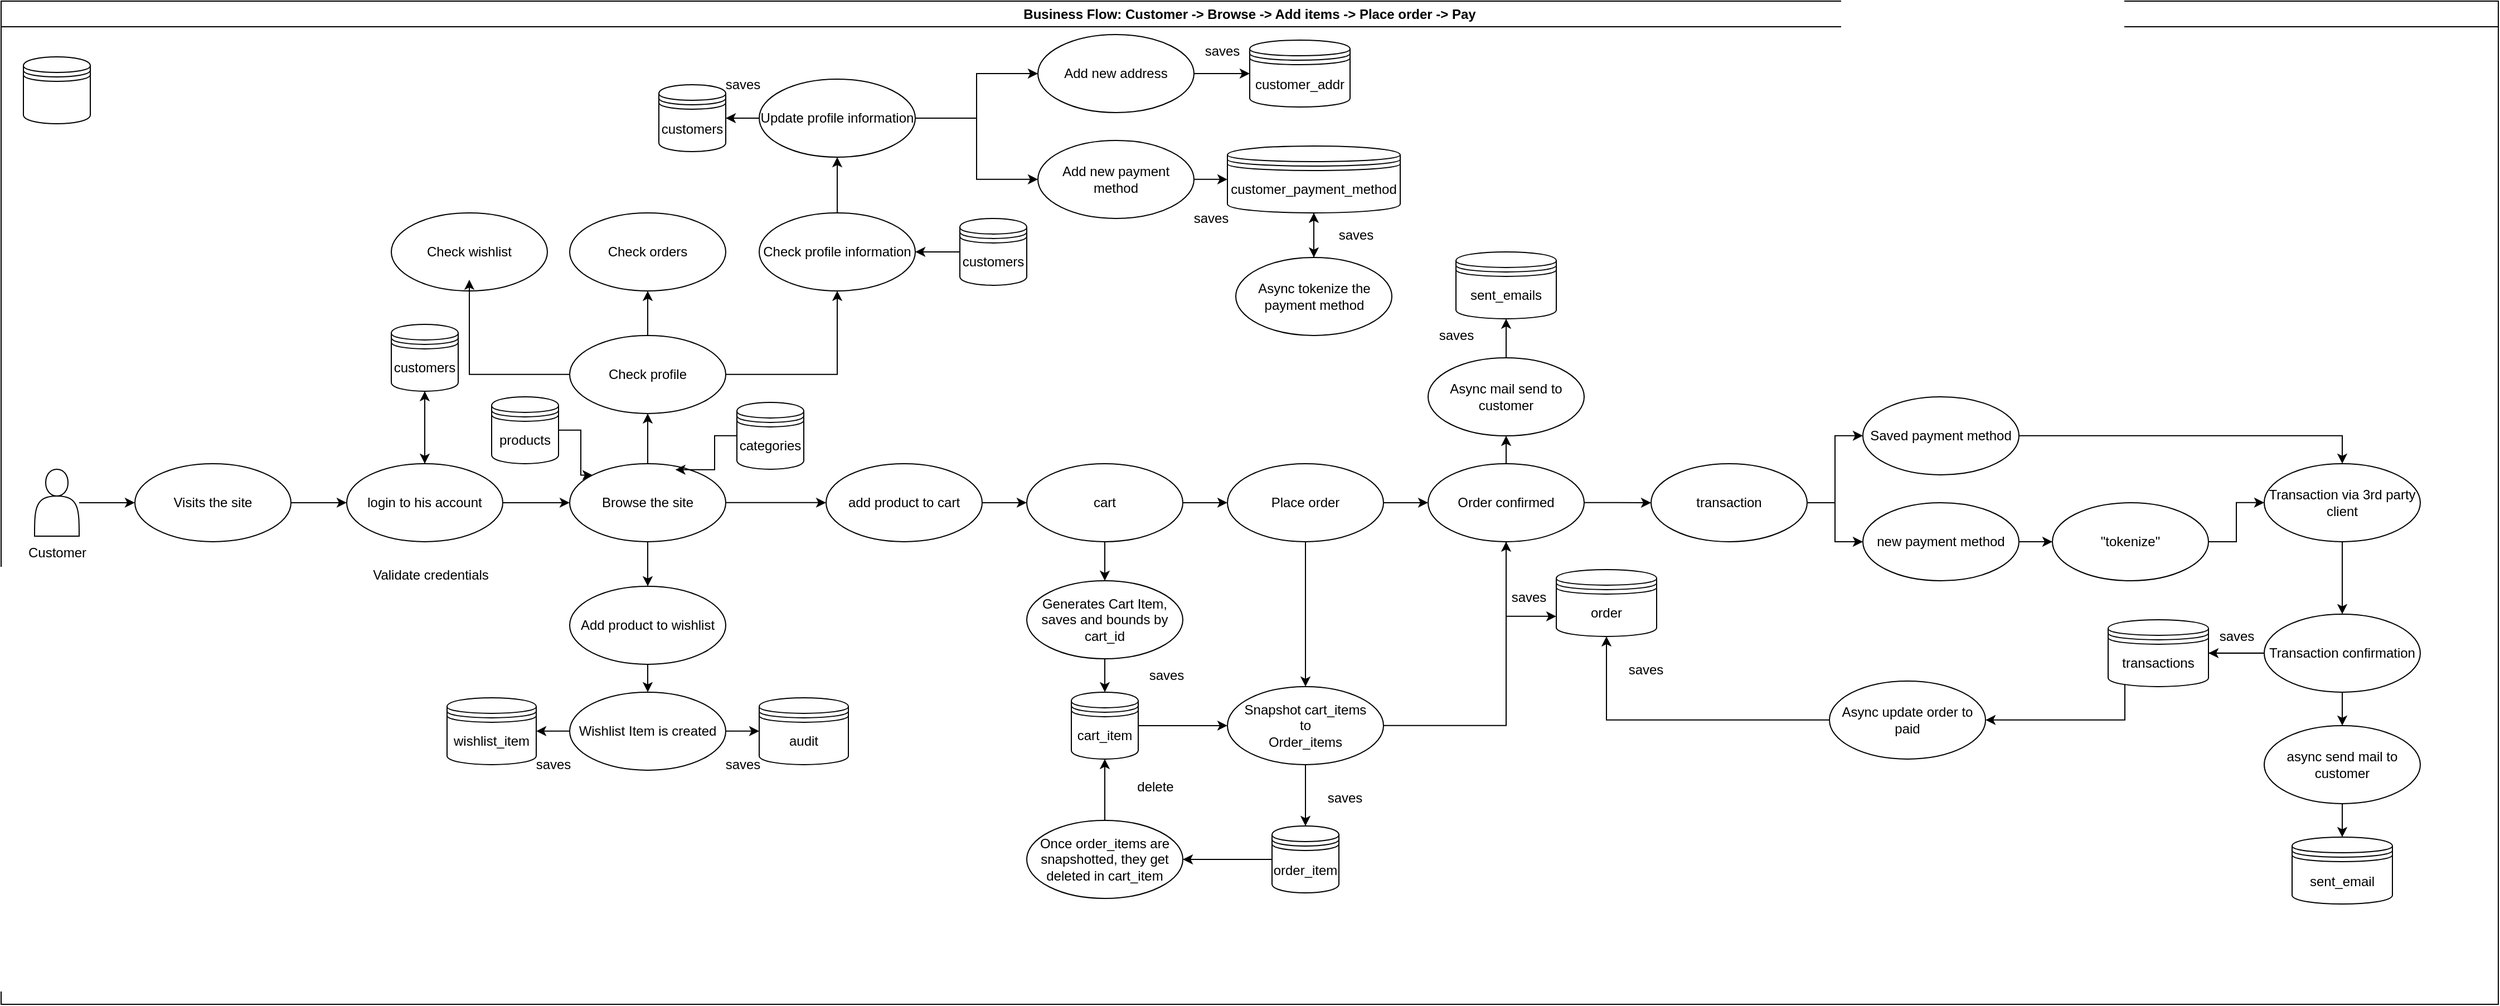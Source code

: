 <mxfile version="28.2.3">
  <diagram name="Σελίδα-1" id="JDPJ3uC7C_FTNDixYe6_">
    <mxGraphModel dx="3102" dy="1224" grid="1" gridSize="10" guides="1" tooltips="1" connect="1" arrows="1" fold="1" page="1" pageScale="1" pageWidth="827" pageHeight="1169" math="0" shadow="0">
      <root>
        <mxCell id="0" />
        <mxCell id="1" parent="0" />
        <mxCell id="ihxBPuMaXUB1MIu63TdE-1" value="Business Flow: Customer -&amp;gt; Browse -&amp;gt; Add items -&amp;gt; Place order -&amp;gt; Pay" style="swimlane;whiteSpace=wrap;html=1;" vertex="1" parent="1">
          <mxGeometry x="-100" y="50" width="2240" height="900" as="geometry" />
        </mxCell>
        <mxCell id="ihxBPuMaXUB1MIu63TdE-7" style="edgeStyle=orthogonalEdgeStyle;rounded=0;orthogonalLoop=1;jettySize=auto;html=1;" edge="1" parent="ihxBPuMaXUB1MIu63TdE-1" source="ihxBPuMaXUB1MIu63TdE-3" target="ihxBPuMaXUB1MIu63TdE-6">
          <mxGeometry relative="1" as="geometry" />
        </mxCell>
        <mxCell id="ihxBPuMaXUB1MIu63TdE-3" value="" style="shape=actor;whiteSpace=wrap;html=1;" vertex="1" parent="ihxBPuMaXUB1MIu63TdE-1">
          <mxGeometry x="30" y="419.94" width="40" height="60" as="geometry" />
        </mxCell>
        <mxCell id="ihxBPuMaXUB1MIu63TdE-4" value="Customer" style="text;html=1;align=center;verticalAlign=middle;resizable=0;points=[];autosize=1;strokeColor=none;fillColor=none;" vertex="1" parent="ihxBPuMaXUB1MIu63TdE-1">
          <mxGeometry x="10" y="479.94" width="80" height="30" as="geometry" />
        </mxCell>
        <mxCell id="ihxBPuMaXUB1MIu63TdE-5" value="" style="shape=datastore;whiteSpace=wrap;html=1;" vertex="1" parent="ihxBPuMaXUB1MIu63TdE-1">
          <mxGeometry x="20" y="50" width="60" height="60" as="geometry" />
        </mxCell>
        <mxCell id="ihxBPuMaXUB1MIu63TdE-9" style="edgeStyle=orthogonalEdgeStyle;rounded=0;orthogonalLoop=1;jettySize=auto;html=1;" edge="1" parent="ihxBPuMaXUB1MIu63TdE-1" source="ihxBPuMaXUB1MIu63TdE-6" target="ihxBPuMaXUB1MIu63TdE-8">
          <mxGeometry relative="1" as="geometry" />
        </mxCell>
        <mxCell id="ihxBPuMaXUB1MIu63TdE-6" value="Visits the site" style="ellipse;whiteSpace=wrap;html=1;" vertex="1" parent="ihxBPuMaXUB1MIu63TdE-1">
          <mxGeometry x="120" y="414.94" width="140" height="70" as="geometry" />
        </mxCell>
        <mxCell id="ihxBPuMaXUB1MIu63TdE-11" style="edgeStyle=orthogonalEdgeStyle;rounded=0;orthogonalLoop=1;jettySize=auto;html=1;" edge="1" parent="ihxBPuMaXUB1MIu63TdE-1" source="ihxBPuMaXUB1MIu63TdE-8">
          <mxGeometry relative="1" as="geometry">
            <mxPoint x="380" y="349.94" as="targetPoint" />
          </mxGeometry>
        </mxCell>
        <mxCell id="ihxBPuMaXUB1MIu63TdE-8" value="login to his account" style="ellipse;whiteSpace=wrap;html=1;" vertex="1" parent="ihxBPuMaXUB1MIu63TdE-1">
          <mxGeometry x="310" y="414.94" width="140" height="70" as="geometry" />
        </mxCell>
        <mxCell id="ihxBPuMaXUB1MIu63TdE-12" style="edgeStyle=orthogonalEdgeStyle;rounded=0;orthogonalLoop=1;jettySize=auto;html=1;" edge="1" parent="ihxBPuMaXUB1MIu63TdE-1" source="ihxBPuMaXUB1MIu63TdE-10" target="ihxBPuMaXUB1MIu63TdE-8">
          <mxGeometry relative="1" as="geometry">
            <mxPoint x="380" y="349.94" as="sourcePoint" />
          </mxGeometry>
        </mxCell>
        <mxCell id="ihxBPuMaXUB1MIu63TdE-10" value="customers" style="shape=datastore;whiteSpace=wrap;html=1;" vertex="1" parent="ihxBPuMaXUB1MIu63TdE-1">
          <mxGeometry x="350" y="289.94" width="60" height="60" as="geometry" />
        </mxCell>
        <mxCell id="ihxBPuMaXUB1MIu63TdE-13" value="Validate credentials" style="text;html=1;align=center;verticalAlign=middle;resizable=0;points=[];autosize=1;strokeColor=none;fillColor=none;" vertex="1" parent="ihxBPuMaXUB1MIu63TdE-1">
          <mxGeometry x="320" y="499.94" width="130" height="30" as="geometry" />
        </mxCell>
        <mxCell id="ihxBPuMaXUB1MIu63TdE-29" style="edgeStyle=orthogonalEdgeStyle;rounded=0;orthogonalLoop=1;jettySize=auto;html=1;" edge="1" parent="ihxBPuMaXUB1MIu63TdE-1" source="ihxBPuMaXUB1MIu63TdE-14" target="ihxBPuMaXUB1MIu63TdE-28">
          <mxGeometry relative="1" as="geometry" />
        </mxCell>
        <mxCell id="ihxBPuMaXUB1MIu63TdE-51" style="edgeStyle=orthogonalEdgeStyle;rounded=0;orthogonalLoop=1;jettySize=auto;html=1;" edge="1" parent="ihxBPuMaXUB1MIu63TdE-1" source="ihxBPuMaXUB1MIu63TdE-14">
          <mxGeometry relative="1" as="geometry">
            <mxPoint x="740" y="449.94" as="targetPoint" />
          </mxGeometry>
        </mxCell>
        <mxCell id="ihxBPuMaXUB1MIu63TdE-55" style="edgeStyle=orthogonalEdgeStyle;rounded=0;orthogonalLoop=1;jettySize=auto;html=1;entryX=0.5;entryY=0;entryDx=0;entryDy=0;" edge="1" parent="ihxBPuMaXUB1MIu63TdE-1" source="ihxBPuMaXUB1MIu63TdE-14" target="ihxBPuMaXUB1MIu63TdE-18">
          <mxGeometry relative="1" as="geometry" />
        </mxCell>
        <mxCell id="ihxBPuMaXUB1MIu63TdE-14" value="Browse the site" style="ellipse;whiteSpace=wrap;html=1;" vertex="1" parent="ihxBPuMaXUB1MIu63TdE-1">
          <mxGeometry x="510" y="414.94" width="140" height="70" as="geometry" />
        </mxCell>
        <mxCell id="ihxBPuMaXUB1MIu63TdE-15" style="edgeStyle=orthogonalEdgeStyle;rounded=0;orthogonalLoop=1;jettySize=auto;html=1;entryX=0;entryY=0.5;entryDx=0;entryDy=0;" edge="1" parent="ihxBPuMaXUB1MIu63TdE-1" source="ihxBPuMaXUB1MIu63TdE-8" target="ihxBPuMaXUB1MIu63TdE-14">
          <mxGeometry relative="1" as="geometry" />
        </mxCell>
        <mxCell id="ihxBPuMaXUB1MIu63TdE-21" style="edgeStyle=orthogonalEdgeStyle;rounded=0;orthogonalLoop=1;jettySize=auto;html=1;" edge="1" parent="ihxBPuMaXUB1MIu63TdE-1" source="ihxBPuMaXUB1MIu63TdE-18" target="ihxBPuMaXUB1MIu63TdE-20">
          <mxGeometry relative="1" as="geometry" />
        </mxCell>
        <mxCell id="ihxBPuMaXUB1MIu63TdE-18" value="Add product to wishlist" style="ellipse;whiteSpace=wrap;html=1;" vertex="1" parent="ihxBPuMaXUB1MIu63TdE-1">
          <mxGeometry x="510" y="524.94" width="140" height="70" as="geometry" />
        </mxCell>
        <mxCell id="ihxBPuMaXUB1MIu63TdE-23" style="edgeStyle=orthogonalEdgeStyle;rounded=0;orthogonalLoop=1;jettySize=auto;html=1;" edge="1" parent="ihxBPuMaXUB1MIu63TdE-1" source="ihxBPuMaXUB1MIu63TdE-20" target="ihxBPuMaXUB1MIu63TdE-22">
          <mxGeometry relative="1" as="geometry" />
        </mxCell>
        <mxCell id="ihxBPuMaXUB1MIu63TdE-25" style="edgeStyle=orthogonalEdgeStyle;rounded=0;orthogonalLoop=1;jettySize=auto;html=1;" edge="1" parent="ihxBPuMaXUB1MIu63TdE-1" source="ihxBPuMaXUB1MIu63TdE-20" target="ihxBPuMaXUB1MIu63TdE-24">
          <mxGeometry relative="1" as="geometry" />
        </mxCell>
        <mxCell id="ihxBPuMaXUB1MIu63TdE-20" value="Wishlist Item is created" style="ellipse;whiteSpace=wrap;html=1;" vertex="1" parent="ihxBPuMaXUB1MIu63TdE-1">
          <mxGeometry x="510" y="619.94" width="140" height="70" as="geometry" />
        </mxCell>
        <mxCell id="ihxBPuMaXUB1MIu63TdE-22" value="wishlist_item" style="shape=datastore;whiteSpace=wrap;html=1;" vertex="1" parent="ihxBPuMaXUB1MIu63TdE-1">
          <mxGeometry x="400" y="624.94" width="80" height="60" as="geometry" />
        </mxCell>
        <mxCell id="ihxBPuMaXUB1MIu63TdE-24" value="audit" style="shape=datastore;whiteSpace=wrap;html=1;" vertex="1" parent="ihxBPuMaXUB1MIu63TdE-1">
          <mxGeometry x="680" y="624.94" width="80" height="60" as="geometry" />
        </mxCell>
        <mxCell id="ihxBPuMaXUB1MIu63TdE-26" value="saves" style="text;html=1;align=center;verticalAlign=middle;resizable=0;points=[];autosize=1;strokeColor=none;fillColor=none;" vertex="1" parent="ihxBPuMaXUB1MIu63TdE-1">
          <mxGeometry x="470" y="669.94" width="50" height="30" as="geometry" />
        </mxCell>
        <mxCell id="ihxBPuMaXUB1MIu63TdE-27" value="saves" style="text;html=1;align=center;verticalAlign=middle;resizable=0;points=[];autosize=1;strokeColor=none;fillColor=none;" vertex="1" parent="ihxBPuMaXUB1MIu63TdE-1">
          <mxGeometry x="640" y="669.94" width="50" height="30" as="geometry" />
        </mxCell>
        <mxCell id="ihxBPuMaXUB1MIu63TdE-32" style="edgeStyle=orthogonalEdgeStyle;rounded=0;orthogonalLoop=1;jettySize=auto;html=1;entryX=0.5;entryY=1;entryDx=0;entryDy=0;" edge="1" parent="ihxBPuMaXUB1MIu63TdE-1" source="ihxBPuMaXUB1MIu63TdE-28" target="ihxBPuMaXUB1MIu63TdE-31">
          <mxGeometry relative="1" as="geometry" />
        </mxCell>
        <mxCell id="ihxBPuMaXUB1MIu63TdE-37" style="edgeStyle=orthogonalEdgeStyle;rounded=0;orthogonalLoop=1;jettySize=auto;html=1;entryX=0.5;entryY=1;entryDx=0;entryDy=0;" edge="1" parent="ihxBPuMaXUB1MIu63TdE-1" source="ihxBPuMaXUB1MIu63TdE-28" target="ihxBPuMaXUB1MIu63TdE-36">
          <mxGeometry relative="1" as="geometry" />
        </mxCell>
        <mxCell id="ihxBPuMaXUB1MIu63TdE-28" value="Check profile" style="ellipse;whiteSpace=wrap;html=1;" vertex="1" parent="ihxBPuMaXUB1MIu63TdE-1">
          <mxGeometry x="510" y="299.94" width="140" height="70" as="geometry" />
        </mxCell>
        <mxCell id="ihxBPuMaXUB1MIu63TdE-31" value="Check orders" style="ellipse;whiteSpace=wrap;html=1;" vertex="1" parent="ihxBPuMaXUB1MIu63TdE-1">
          <mxGeometry x="510" y="189.94" width="140" height="70" as="geometry" />
        </mxCell>
        <mxCell id="ihxBPuMaXUB1MIu63TdE-34" value="Check wishlist" style="ellipse;whiteSpace=wrap;html=1;" vertex="1" parent="ihxBPuMaXUB1MIu63TdE-1">
          <mxGeometry x="350" y="189.94" width="140" height="70" as="geometry" />
        </mxCell>
        <mxCell id="ihxBPuMaXUB1MIu63TdE-35" style="edgeStyle=orthogonalEdgeStyle;rounded=0;orthogonalLoop=1;jettySize=auto;html=1;entryX=0.5;entryY=0.857;entryDx=0;entryDy=0;entryPerimeter=0;" edge="1" parent="ihxBPuMaXUB1MIu63TdE-1" source="ihxBPuMaXUB1MIu63TdE-28" target="ihxBPuMaXUB1MIu63TdE-34">
          <mxGeometry relative="1" as="geometry" />
        </mxCell>
        <mxCell id="ihxBPuMaXUB1MIu63TdE-42" style="edgeStyle=orthogonalEdgeStyle;rounded=0;orthogonalLoop=1;jettySize=auto;html=1;" edge="1" parent="ihxBPuMaXUB1MIu63TdE-1" source="ihxBPuMaXUB1MIu63TdE-36" target="ihxBPuMaXUB1MIu63TdE-41">
          <mxGeometry relative="1" as="geometry" />
        </mxCell>
        <mxCell id="ihxBPuMaXUB1MIu63TdE-36" value="Check profile information" style="ellipse;whiteSpace=wrap;html=1;" vertex="1" parent="ihxBPuMaXUB1MIu63TdE-1">
          <mxGeometry x="680" y="189.94" width="140" height="70" as="geometry" />
        </mxCell>
        <mxCell id="ihxBPuMaXUB1MIu63TdE-40" style="edgeStyle=orthogonalEdgeStyle;rounded=0;orthogonalLoop=1;jettySize=auto;html=1;" edge="1" parent="ihxBPuMaXUB1MIu63TdE-1" source="ihxBPuMaXUB1MIu63TdE-38" target="ihxBPuMaXUB1MIu63TdE-36">
          <mxGeometry relative="1" as="geometry" />
        </mxCell>
        <mxCell id="ihxBPuMaXUB1MIu63TdE-38" value="customers" style="shape=datastore;whiteSpace=wrap;html=1;" vertex="1" parent="ihxBPuMaXUB1MIu63TdE-1">
          <mxGeometry x="860" y="194.94" width="60" height="60" as="geometry" />
        </mxCell>
        <mxCell id="ihxBPuMaXUB1MIu63TdE-44" style="edgeStyle=orthogonalEdgeStyle;rounded=0;orthogonalLoop=1;jettySize=auto;html=1;entryX=1;entryY=0.5;entryDx=0;entryDy=0;" edge="1" parent="ihxBPuMaXUB1MIu63TdE-1" source="ihxBPuMaXUB1MIu63TdE-41" target="ihxBPuMaXUB1MIu63TdE-43">
          <mxGeometry relative="1" as="geometry" />
        </mxCell>
        <mxCell id="ihxBPuMaXUB1MIu63TdE-82" style="edgeStyle=orthogonalEdgeStyle;rounded=0;orthogonalLoop=1;jettySize=auto;html=1;" edge="1" parent="ihxBPuMaXUB1MIu63TdE-1" source="ihxBPuMaXUB1MIu63TdE-41" target="ihxBPuMaXUB1MIu63TdE-80">
          <mxGeometry relative="1" as="geometry" />
        </mxCell>
        <mxCell id="ihxBPuMaXUB1MIu63TdE-83" style="edgeStyle=orthogonalEdgeStyle;rounded=0;orthogonalLoop=1;jettySize=auto;html=1;" edge="1" parent="ihxBPuMaXUB1MIu63TdE-1" source="ihxBPuMaXUB1MIu63TdE-41" target="ihxBPuMaXUB1MIu63TdE-81">
          <mxGeometry relative="1" as="geometry" />
        </mxCell>
        <mxCell id="ihxBPuMaXUB1MIu63TdE-41" value="Update profile information" style="ellipse;whiteSpace=wrap;html=1;" vertex="1" parent="ihxBPuMaXUB1MIu63TdE-1">
          <mxGeometry x="680" y="70" width="140" height="70" as="geometry" />
        </mxCell>
        <mxCell id="ihxBPuMaXUB1MIu63TdE-43" value="customers" style="shape=datastore;whiteSpace=wrap;html=1;" vertex="1" parent="ihxBPuMaXUB1MIu63TdE-1">
          <mxGeometry x="590" y="75" width="60" height="60" as="geometry" />
        </mxCell>
        <mxCell id="ihxBPuMaXUB1MIu63TdE-45" value="saves" style="text;html=1;align=center;verticalAlign=middle;resizable=0;points=[];autosize=1;strokeColor=none;fillColor=none;" vertex="1" parent="ihxBPuMaXUB1MIu63TdE-1">
          <mxGeometry x="640" y="60" width="50" height="30" as="geometry" />
        </mxCell>
        <mxCell id="ihxBPuMaXUB1MIu63TdE-49" style="edgeStyle=orthogonalEdgeStyle;rounded=0;orthogonalLoop=1;jettySize=auto;html=1;entryX=0;entryY=0;entryDx=0;entryDy=0;" edge="1" parent="ihxBPuMaXUB1MIu63TdE-1" source="ihxBPuMaXUB1MIu63TdE-46" target="ihxBPuMaXUB1MIu63TdE-14">
          <mxGeometry relative="1" as="geometry" />
        </mxCell>
        <mxCell id="ihxBPuMaXUB1MIu63TdE-46" value="products" style="shape=datastore;whiteSpace=wrap;html=1;" vertex="1" parent="ihxBPuMaXUB1MIu63TdE-1">
          <mxGeometry x="440" y="354.94" width="60" height="60" as="geometry" />
        </mxCell>
        <mxCell id="ihxBPuMaXUB1MIu63TdE-47" value="categories" style="shape=datastore;whiteSpace=wrap;html=1;" vertex="1" parent="ihxBPuMaXUB1MIu63TdE-1">
          <mxGeometry x="660" y="359.94" width="60" height="60" as="geometry" />
        </mxCell>
        <mxCell id="ihxBPuMaXUB1MIu63TdE-48" style="edgeStyle=orthogonalEdgeStyle;rounded=0;orthogonalLoop=1;jettySize=auto;html=1;entryX=0.677;entryY=0.078;entryDx=0;entryDy=0;entryPerimeter=0;" edge="1" parent="ihxBPuMaXUB1MIu63TdE-1" source="ihxBPuMaXUB1MIu63TdE-47" target="ihxBPuMaXUB1MIu63TdE-14">
          <mxGeometry relative="1" as="geometry" />
        </mxCell>
        <mxCell id="ihxBPuMaXUB1MIu63TdE-57" style="edgeStyle=orthogonalEdgeStyle;rounded=0;orthogonalLoop=1;jettySize=auto;html=1;" edge="1" parent="ihxBPuMaXUB1MIu63TdE-1" source="ihxBPuMaXUB1MIu63TdE-52" target="ihxBPuMaXUB1MIu63TdE-56">
          <mxGeometry relative="1" as="geometry" />
        </mxCell>
        <mxCell id="ihxBPuMaXUB1MIu63TdE-52" value="add product to cart" style="ellipse;whiteSpace=wrap;html=1;" vertex="1" parent="ihxBPuMaXUB1MIu63TdE-1">
          <mxGeometry x="740" y="414.94" width="140" height="70" as="geometry" />
        </mxCell>
        <mxCell id="ihxBPuMaXUB1MIu63TdE-59" style="edgeStyle=orthogonalEdgeStyle;rounded=0;orthogonalLoop=1;jettySize=auto;html=1;" edge="1" parent="ihxBPuMaXUB1MIu63TdE-1" source="ihxBPuMaXUB1MIu63TdE-56" target="ihxBPuMaXUB1MIu63TdE-58">
          <mxGeometry relative="1" as="geometry" />
        </mxCell>
        <mxCell id="ihxBPuMaXUB1MIu63TdE-63" style="edgeStyle=orthogonalEdgeStyle;rounded=0;orthogonalLoop=1;jettySize=auto;html=1;" edge="1" parent="ihxBPuMaXUB1MIu63TdE-1" source="ihxBPuMaXUB1MIu63TdE-56" target="ihxBPuMaXUB1MIu63TdE-62">
          <mxGeometry relative="1" as="geometry" />
        </mxCell>
        <mxCell id="ihxBPuMaXUB1MIu63TdE-56" value="cart" style="ellipse;whiteSpace=wrap;html=1;" vertex="1" parent="ihxBPuMaXUB1MIu63TdE-1">
          <mxGeometry x="920" y="414.94" width="140" height="70" as="geometry" />
        </mxCell>
        <mxCell id="ihxBPuMaXUB1MIu63TdE-61" style="edgeStyle=orthogonalEdgeStyle;rounded=0;orthogonalLoop=1;jettySize=auto;html=1;" edge="1" parent="ihxBPuMaXUB1MIu63TdE-1" source="ihxBPuMaXUB1MIu63TdE-58" target="ihxBPuMaXUB1MIu63TdE-60">
          <mxGeometry relative="1" as="geometry" />
        </mxCell>
        <mxCell id="ihxBPuMaXUB1MIu63TdE-58" value="Generates Cart Item, saves and bounds by cart_id" style="ellipse;whiteSpace=wrap;html=1;" vertex="1" parent="ihxBPuMaXUB1MIu63TdE-1">
          <mxGeometry x="920" y="520" width="140" height="70" as="geometry" />
        </mxCell>
        <mxCell id="ihxBPuMaXUB1MIu63TdE-68" style="edgeStyle=orthogonalEdgeStyle;rounded=0;orthogonalLoop=1;jettySize=auto;html=1;entryX=0;entryY=0.5;entryDx=0;entryDy=0;" edge="1" parent="ihxBPuMaXUB1MIu63TdE-1" source="ihxBPuMaXUB1MIu63TdE-60" target="ihxBPuMaXUB1MIu63TdE-67">
          <mxGeometry relative="1" as="geometry" />
        </mxCell>
        <mxCell id="ihxBPuMaXUB1MIu63TdE-60" value="cart_item" style="shape=datastore;whiteSpace=wrap;html=1;" vertex="1" parent="ihxBPuMaXUB1MIu63TdE-1">
          <mxGeometry x="960" y="619.94" width="60" height="60" as="geometry" />
        </mxCell>
        <mxCell id="ihxBPuMaXUB1MIu63TdE-64" style="edgeStyle=orthogonalEdgeStyle;rounded=0;orthogonalLoop=1;jettySize=auto;html=1;" edge="1" parent="ihxBPuMaXUB1MIu63TdE-1" source="ihxBPuMaXUB1MIu63TdE-62" target="ihxBPuMaXUB1MIu63TdE-65">
          <mxGeometry relative="1" as="geometry">
            <mxPoint x="1280" y="449.94" as="targetPoint" />
          </mxGeometry>
        </mxCell>
        <mxCell id="ihxBPuMaXUB1MIu63TdE-69" style="edgeStyle=orthogonalEdgeStyle;rounded=0;orthogonalLoop=1;jettySize=auto;html=1;entryX=0.5;entryY=0;entryDx=0;entryDy=0;" edge="1" parent="ihxBPuMaXUB1MIu63TdE-1" source="ihxBPuMaXUB1MIu63TdE-62" target="ihxBPuMaXUB1MIu63TdE-67">
          <mxGeometry relative="1" as="geometry" />
        </mxCell>
        <mxCell id="ihxBPuMaXUB1MIu63TdE-62" value="Place order" style="ellipse;whiteSpace=wrap;html=1;" vertex="1" parent="ihxBPuMaXUB1MIu63TdE-1">
          <mxGeometry x="1100" y="414.94" width="140" height="70" as="geometry" />
        </mxCell>
        <mxCell id="ihxBPuMaXUB1MIu63TdE-96" style="edgeStyle=orthogonalEdgeStyle;rounded=0;orthogonalLoop=1;jettySize=auto;html=1;" edge="1" parent="ihxBPuMaXUB1MIu63TdE-1" source="ihxBPuMaXUB1MIu63TdE-65" target="ihxBPuMaXUB1MIu63TdE-95">
          <mxGeometry relative="1" as="geometry" />
        </mxCell>
        <mxCell id="ihxBPuMaXUB1MIu63TdE-101" style="edgeStyle=orthogonalEdgeStyle;rounded=0;orthogonalLoop=1;jettySize=auto;html=1;" edge="1" parent="ihxBPuMaXUB1MIu63TdE-1" source="ihxBPuMaXUB1MIu63TdE-65" target="ihxBPuMaXUB1MIu63TdE-100">
          <mxGeometry relative="1" as="geometry" />
        </mxCell>
        <mxCell id="ihxBPuMaXUB1MIu63TdE-124" style="edgeStyle=orthogonalEdgeStyle;rounded=0;orthogonalLoop=1;jettySize=auto;html=1;entryX=0;entryY=0.7;entryDx=0;entryDy=0;" edge="1" parent="ihxBPuMaXUB1MIu63TdE-1" source="ihxBPuMaXUB1MIu63TdE-65" target="ihxBPuMaXUB1MIu63TdE-122">
          <mxGeometry relative="1" as="geometry" />
        </mxCell>
        <mxCell id="ihxBPuMaXUB1MIu63TdE-65" value="Order confirmed" style="ellipse;whiteSpace=wrap;html=1;" vertex="1" parent="ihxBPuMaXUB1MIu63TdE-1">
          <mxGeometry x="1280" y="414.94" width="140" height="70" as="geometry" />
        </mxCell>
        <mxCell id="ihxBPuMaXUB1MIu63TdE-71" style="edgeStyle=orthogonalEdgeStyle;rounded=0;orthogonalLoop=1;jettySize=auto;html=1;" edge="1" parent="ihxBPuMaXUB1MIu63TdE-1" source="ihxBPuMaXUB1MIu63TdE-67" target="ihxBPuMaXUB1MIu63TdE-70">
          <mxGeometry relative="1" as="geometry" />
        </mxCell>
        <mxCell id="ihxBPuMaXUB1MIu63TdE-76" style="edgeStyle=orthogonalEdgeStyle;rounded=0;orthogonalLoop=1;jettySize=auto;html=1;" edge="1" parent="ihxBPuMaXUB1MIu63TdE-1" source="ihxBPuMaXUB1MIu63TdE-67" target="ihxBPuMaXUB1MIu63TdE-65">
          <mxGeometry relative="1" as="geometry" />
        </mxCell>
        <mxCell id="ihxBPuMaXUB1MIu63TdE-67" value="Snapshot cart_items&lt;div&gt;to&lt;/div&gt;&lt;div&gt;Order_items&lt;/div&gt;" style="ellipse;whiteSpace=wrap;html=1;" vertex="1" parent="ihxBPuMaXUB1MIu63TdE-1">
          <mxGeometry x="1100" y="614.94" width="140" height="70" as="geometry" />
        </mxCell>
        <mxCell id="ihxBPuMaXUB1MIu63TdE-74" style="edgeStyle=orthogonalEdgeStyle;rounded=0;orthogonalLoop=1;jettySize=auto;html=1;" edge="1" parent="ihxBPuMaXUB1MIu63TdE-1" source="ihxBPuMaXUB1MIu63TdE-70" target="ihxBPuMaXUB1MIu63TdE-73">
          <mxGeometry relative="1" as="geometry" />
        </mxCell>
        <mxCell id="ihxBPuMaXUB1MIu63TdE-70" value="order_item" style="shape=datastore;whiteSpace=wrap;html=1;" vertex="1" parent="ihxBPuMaXUB1MIu63TdE-1">
          <mxGeometry x="1140" y="740" width="60" height="60" as="geometry" />
        </mxCell>
        <mxCell id="ihxBPuMaXUB1MIu63TdE-75" style="edgeStyle=orthogonalEdgeStyle;rounded=0;orthogonalLoop=1;jettySize=auto;html=1;" edge="1" parent="ihxBPuMaXUB1MIu63TdE-1" source="ihxBPuMaXUB1MIu63TdE-73" target="ihxBPuMaXUB1MIu63TdE-60">
          <mxGeometry relative="1" as="geometry" />
        </mxCell>
        <mxCell id="ihxBPuMaXUB1MIu63TdE-73" value="Once order_items are snapshotted, they get deleted in cart_item" style="ellipse;whiteSpace=wrap;html=1;" vertex="1" parent="ihxBPuMaXUB1MIu63TdE-1">
          <mxGeometry x="920" y="735" width="140" height="70" as="geometry" />
        </mxCell>
        <mxCell id="ihxBPuMaXUB1MIu63TdE-77" value="saves" style="text;html=1;align=center;verticalAlign=middle;resizable=0;points=[];autosize=1;strokeColor=none;fillColor=none;" vertex="1" parent="ihxBPuMaXUB1MIu63TdE-1">
          <mxGeometry x="1180" y="699.94" width="50" height="30" as="geometry" />
        </mxCell>
        <mxCell id="ihxBPuMaXUB1MIu63TdE-78" value="saves" style="text;html=1;align=center;verticalAlign=middle;resizable=0;points=[];autosize=1;strokeColor=none;fillColor=none;" vertex="1" parent="ihxBPuMaXUB1MIu63TdE-1">
          <mxGeometry x="1020" y="590" width="50" height="30" as="geometry" />
        </mxCell>
        <mxCell id="ihxBPuMaXUB1MIu63TdE-79" value="delete" style="text;html=1;align=center;verticalAlign=middle;resizable=0;points=[];autosize=1;strokeColor=none;fillColor=none;" vertex="1" parent="ihxBPuMaXUB1MIu63TdE-1">
          <mxGeometry x="1005" y="689.94" width="60" height="30" as="geometry" />
        </mxCell>
        <mxCell id="ihxBPuMaXUB1MIu63TdE-86" style="edgeStyle=orthogonalEdgeStyle;rounded=0;orthogonalLoop=1;jettySize=auto;html=1;entryX=0;entryY=0.5;entryDx=0;entryDy=0;" edge="1" parent="ihxBPuMaXUB1MIu63TdE-1" source="ihxBPuMaXUB1MIu63TdE-80" target="ihxBPuMaXUB1MIu63TdE-84">
          <mxGeometry relative="1" as="geometry" />
        </mxCell>
        <mxCell id="ihxBPuMaXUB1MIu63TdE-80" value="Add new address" style="ellipse;whiteSpace=wrap;html=1;" vertex="1" parent="ihxBPuMaXUB1MIu63TdE-1">
          <mxGeometry x="930" y="30" width="140" height="70" as="geometry" />
        </mxCell>
        <mxCell id="ihxBPuMaXUB1MIu63TdE-88" style="edgeStyle=orthogonalEdgeStyle;rounded=0;orthogonalLoop=1;jettySize=auto;html=1;entryX=0;entryY=0.5;entryDx=0;entryDy=0;" edge="1" parent="ihxBPuMaXUB1MIu63TdE-1" source="ihxBPuMaXUB1MIu63TdE-81" target="ihxBPuMaXUB1MIu63TdE-87">
          <mxGeometry relative="1" as="geometry" />
        </mxCell>
        <mxCell id="ihxBPuMaXUB1MIu63TdE-81" value="Add new payment method" style="ellipse;whiteSpace=wrap;html=1;" vertex="1" parent="ihxBPuMaXUB1MIu63TdE-1">
          <mxGeometry x="930" y="124.94" width="140" height="70" as="geometry" />
        </mxCell>
        <mxCell id="ihxBPuMaXUB1MIu63TdE-84" value="customer_addr" style="shape=datastore;whiteSpace=wrap;html=1;" vertex="1" parent="ihxBPuMaXUB1MIu63TdE-1">
          <mxGeometry x="1120" y="35" width="90" height="60" as="geometry" />
        </mxCell>
        <mxCell id="ihxBPuMaXUB1MIu63TdE-92" style="edgeStyle=orthogonalEdgeStyle;rounded=0;orthogonalLoop=1;jettySize=auto;html=1;" edge="1" parent="ihxBPuMaXUB1MIu63TdE-1" source="ihxBPuMaXUB1MIu63TdE-87" target="ihxBPuMaXUB1MIu63TdE-91">
          <mxGeometry relative="1" as="geometry" />
        </mxCell>
        <mxCell id="ihxBPuMaXUB1MIu63TdE-87" value="customer_payment_method" style="shape=datastore;whiteSpace=wrap;html=1;" vertex="1" parent="ihxBPuMaXUB1MIu63TdE-1">
          <mxGeometry x="1100" y="129.94" width="155" height="60" as="geometry" />
        </mxCell>
        <mxCell id="ihxBPuMaXUB1MIu63TdE-89" value="saves" style="text;html=1;align=center;verticalAlign=middle;resizable=0;points=[];autosize=1;strokeColor=none;fillColor=none;" vertex="1" parent="ihxBPuMaXUB1MIu63TdE-1">
          <mxGeometry x="1070" y="30" width="50" height="30" as="geometry" />
        </mxCell>
        <mxCell id="ihxBPuMaXUB1MIu63TdE-90" value="saves" style="text;html=1;align=center;verticalAlign=middle;resizable=0;points=[];autosize=1;strokeColor=none;fillColor=none;" vertex="1" parent="ihxBPuMaXUB1MIu63TdE-1">
          <mxGeometry x="1060" y="180" width="50" height="30" as="geometry" />
        </mxCell>
        <mxCell id="ihxBPuMaXUB1MIu63TdE-93" style="edgeStyle=orthogonalEdgeStyle;rounded=0;orthogonalLoop=1;jettySize=auto;html=1;" edge="1" parent="ihxBPuMaXUB1MIu63TdE-1" source="ihxBPuMaXUB1MIu63TdE-91" target="ihxBPuMaXUB1MIu63TdE-87">
          <mxGeometry relative="1" as="geometry" />
        </mxCell>
        <mxCell id="ihxBPuMaXUB1MIu63TdE-91" value="Async tokenize the payment method" style="ellipse;whiteSpace=wrap;html=1;" vertex="1" parent="ihxBPuMaXUB1MIu63TdE-1">
          <mxGeometry x="1107.5" y="229.94" width="140" height="70" as="geometry" />
        </mxCell>
        <mxCell id="ihxBPuMaXUB1MIu63TdE-94" value="saves" style="text;html=1;align=center;verticalAlign=middle;resizable=0;points=[];autosize=1;strokeColor=none;fillColor=none;" vertex="1" parent="ihxBPuMaXUB1MIu63TdE-1">
          <mxGeometry x="1190" y="194.94" width="50" height="30" as="geometry" />
        </mxCell>
        <mxCell id="ihxBPuMaXUB1MIu63TdE-98" style="edgeStyle=orthogonalEdgeStyle;rounded=0;orthogonalLoop=1;jettySize=auto;html=1;entryX=0.5;entryY=1;entryDx=0;entryDy=0;" edge="1" parent="ihxBPuMaXUB1MIu63TdE-1" source="ihxBPuMaXUB1MIu63TdE-95" target="ihxBPuMaXUB1MIu63TdE-97">
          <mxGeometry relative="1" as="geometry" />
        </mxCell>
        <mxCell id="ihxBPuMaXUB1MIu63TdE-95" value="Async mail send to customer" style="ellipse;whiteSpace=wrap;html=1;" vertex="1" parent="ihxBPuMaXUB1MIu63TdE-1">
          <mxGeometry x="1280" y="320" width="140" height="70" as="geometry" />
        </mxCell>
        <mxCell id="ihxBPuMaXUB1MIu63TdE-97" value="sent_emails" style="shape=datastore;whiteSpace=wrap;html=1;" vertex="1" parent="ihxBPuMaXUB1MIu63TdE-1">
          <mxGeometry x="1305" y="224.94" width="90" height="60" as="geometry" />
        </mxCell>
        <mxCell id="ihxBPuMaXUB1MIu63TdE-99" value="saves" style="text;html=1;align=center;verticalAlign=middle;resizable=0;points=[];autosize=1;strokeColor=none;fillColor=none;" vertex="1" parent="ihxBPuMaXUB1MIu63TdE-1">
          <mxGeometry x="1280" y="284.94" width="50" height="30" as="geometry" />
        </mxCell>
        <mxCell id="ihxBPuMaXUB1MIu63TdE-104" style="edgeStyle=orthogonalEdgeStyle;rounded=0;orthogonalLoop=1;jettySize=auto;html=1;" edge="1" parent="ihxBPuMaXUB1MIu63TdE-1" source="ihxBPuMaXUB1MIu63TdE-100" target="ihxBPuMaXUB1MIu63TdE-103">
          <mxGeometry relative="1" as="geometry">
            <mxPoint x="1590" y="510" as="targetPoint" />
          </mxGeometry>
        </mxCell>
        <mxCell id="ihxBPuMaXUB1MIu63TdE-105" style="edgeStyle=orthogonalEdgeStyle;rounded=0;orthogonalLoop=1;jettySize=auto;html=1;" edge="1" parent="ihxBPuMaXUB1MIu63TdE-1" source="ihxBPuMaXUB1MIu63TdE-100" target="ihxBPuMaXUB1MIu63TdE-102">
          <mxGeometry relative="1" as="geometry" />
        </mxCell>
        <mxCell id="ihxBPuMaXUB1MIu63TdE-100" value="transaction" style="ellipse;whiteSpace=wrap;html=1;" vertex="1" parent="ihxBPuMaXUB1MIu63TdE-1">
          <mxGeometry x="1480" y="415" width="140" height="70" as="geometry" />
        </mxCell>
        <mxCell id="ihxBPuMaXUB1MIu63TdE-109" style="edgeStyle=orthogonalEdgeStyle;rounded=0;orthogonalLoop=1;jettySize=auto;html=1;entryX=0.5;entryY=0;entryDx=0;entryDy=0;" edge="1" parent="ihxBPuMaXUB1MIu63TdE-1" source="ihxBPuMaXUB1MIu63TdE-102" target="ihxBPuMaXUB1MIu63TdE-108">
          <mxGeometry relative="1" as="geometry" />
        </mxCell>
        <mxCell id="ihxBPuMaXUB1MIu63TdE-102" value="Saved payment method" style="ellipse;whiteSpace=wrap;html=1;" vertex="1" parent="ihxBPuMaXUB1MIu63TdE-1">
          <mxGeometry x="1670" y="354.94" width="140" height="70" as="geometry" />
        </mxCell>
        <mxCell id="ihxBPuMaXUB1MIu63TdE-107" style="edgeStyle=orthogonalEdgeStyle;rounded=0;orthogonalLoop=1;jettySize=auto;html=1;" edge="1" parent="ihxBPuMaXUB1MIu63TdE-1" source="ihxBPuMaXUB1MIu63TdE-103" target="ihxBPuMaXUB1MIu63TdE-106">
          <mxGeometry relative="1" as="geometry" />
        </mxCell>
        <mxCell id="ihxBPuMaXUB1MIu63TdE-103" value="new payment method" style="ellipse;whiteSpace=wrap;html=1;" vertex="1" parent="ihxBPuMaXUB1MIu63TdE-1">
          <mxGeometry x="1670" y="450" width="140" height="70" as="geometry" />
        </mxCell>
        <mxCell id="ihxBPuMaXUB1MIu63TdE-110" style="edgeStyle=orthogonalEdgeStyle;rounded=0;orthogonalLoop=1;jettySize=auto;html=1;" edge="1" parent="ihxBPuMaXUB1MIu63TdE-1" source="ihxBPuMaXUB1MIu63TdE-106" target="ihxBPuMaXUB1MIu63TdE-108">
          <mxGeometry relative="1" as="geometry" />
        </mxCell>
        <mxCell id="ihxBPuMaXUB1MIu63TdE-106" value="&quot;tokenize&quot;" style="ellipse;whiteSpace=wrap;html=1;" vertex="1" parent="ihxBPuMaXUB1MIu63TdE-1">
          <mxGeometry x="1840" y="450" width="140" height="70" as="geometry" />
        </mxCell>
        <mxCell id="ihxBPuMaXUB1MIu63TdE-112" style="edgeStyle=orthogonalEdgeStyle;rounded=0;orthogonalLoop=1;jettySize=auto;html=1;" edge="1" parent="ihxBPuMaXUB1MIu63TdE-1" source="ihxBPuMaXUB1MIu63TdE-108" target="ihxBPuMaXUB1MIu63TdE-111">
          <mxGeometry relative="1" as="geometry" />
        </mxCell>
        <mxCell id="ihxBPuMaXUB1MIu63TdE-108" value="Transaction via 3rd party&lt;div&gt;client&lt;/div&gt;" style="ellipse;whiteSpace=wrap;html=1;" vertex="1" parent="ihxBPuMaXUB1MIu63TdE-1">
          <mxGeometry x="2030" y="414.94" width="140" height="70" as="geometry" />
        </mxCell>
        <mxCell id="ihxBPuMaXUB1MIu63TdE-114" style="edgeStyle=orthogonalEdgeStyle;rounded=0;orthogonalLoop=1;jettySize=auto;html=1;" edge="1" parent="ihxBPuMaXUB1MIu63TdE-1" source="ihxBPuMaXUB1MIu63TdE-111" target="ihxBPuMaXUB1MIu63TdE-113">
          <mxGeometry relative="1" as="geometry" />
        </mxCell>
        <mxCell id="ihxBPuMaXUB1MIu63TdE-118" style="edgeStyle=orthogonalEdgeStyle;rounded=0;orthogonalLoop=1;jettySize=auto;html=1;" edge="1" parent="ihxBPuMaXUB1MIu63TdE-1" source="ihxBPuMaXUB1MIu63TdE-111" target="ihxBPuMaXUB1MIu63TdE-116">
          <mxGeometry relative="1" as="geometry" />
        </mxCell>
        <mxCell id="ihxBPuMaXUB1MIu63TdE-121" style="edgeStyle=orthogonalEdgeStyle;rounded=0;orthogonalLoop=1;jettySize=auto;html=1;" edge="1" parent="ihxBPuMaXUB1MIu63TdE-1" source="ihxBPuMaXUB1MIu63TdE-111" target="ihxBPuMaXUB1MIu63TdE-120">
          <mxGeometry relative="1" as="geometry" />
        </mxCell>
        <mxCell id="ihxBPuMaXUB1MIu63TdE-111" value="Transaction confirmation" style="ellipse;whiteSpace=wrap;html=1;" vertex="1" parent="ihxBPuMaXUB1MIu63TdE-1">
          <mxGeometry x="2030" y="549.94" width="140" height="70" as="geometry" />
        </mxCell>
        <mxCell id="ihxBPuMaXUB1MIu63TdE-113" value="transactions" style="shape=datastore;whiteSpace=wrap;html=1;" vertex="1" parent="ihxBPuMaXUB1MIu63TdE-1">
          <mxGeometry x="1890" y="554.94" width="90" height="60" as="geometry" />
        </mxCell>
        <mxCell id="ihxBPuMaXUB1MIu63TdE-115" value="saves" style="text;html=1;align=center;verticalAlign=middle;resizable=0;points=[];autosize=1;strokeColor=none;fillColor=none;" vertex="1" parent="ihxBPuMaXUB1MIu63TdE-1">
          <mxGeometry x="1980" y="554.94" width="50" height="30" as="geometry" />
        </mxCell>
        <mxCell id="ihxBPuMaXUB1MIu63TdE-119" style="edgeStyle=orthogonalEdgeStyle;rounded=0;orthogonalLoop=1;jettySize=auto;html=1;" edge="1" parent="ihxBPuMaXUB1MIu63TdE-1" source="ihxBPuMaXUB1MIu63TdE-116" target="ihxBPuMaXUB1MIu63TdE-117">
          <mxGeometry relative="1" as="geometry" />
        </mxCell>
        <mxCell id="ihxBPuMaXUB1MIu63TdE-116" value="async send mail to customer" style="ellipse;whiteSpace=wrap;html=1;" vertex="1" parent="ihxBPuMaXUB1MIu63TdE-1">
          <mxGeometry x="2030" y="649.94" width="140" height="70" as="geometry" />
        </mxCell>
        <mxCell id="ihxBPuMaXUB1MIu63TdE-117" value="sent_email" style="shape=datastore;whiteSpace=wrap;html=1;" vertex="1" parent="ihxBPuMaXUB1MIu63TdE-1">
          <mxGeometry x="2055" y="750" width="90" height="60" as="geometry" />
        </mxCell>
        <mxCell id="ihxBPuMaXUB1MIu63TdE-126" style="edgeStyle=orthogonalEdgeStyle;rounded=0;orthogonalLoop=1;jettySize=auto;html=1;" edge="1" parent="ihxBPuMaXUB1MIu63TdE-1" source="ihxBPuMaXUB1MIu63TdE-120" target="ihxBPuMaXUB1MIu63TdE-122">
          <mxGeometry relative="1" as="geometry" />
        </mxCell>
        <mxCell id="ihxBPuMaXUB1MIu63TdE-120" value="Async update order to paid" style="ellipse;whiteSpace=wrap;html=1;" vertex="1" parent="ihxBPuMaXUB1MIu63TdE-1">
          <mxGeometry x="1640" y="609.94" width="140" height="70" as="geometry" />
        </mxCell>
        <mxCell id="ihxBPuMaXUB1MIu63TdE-122" value="order" style="shape=datastore;whiteSpace=wrap;html=1;" vertex="1" parent="ihxBPuMaXUB1MIu63TdE-1">
          <mxGeometry x="1395" y="509.94" width="90" height="60" as="geometry" />
        </mxCell>
        <mxCell id="ihxBPuMaXUB1MIu63TdE-125" value="saves" style="text;html=1;align=center;verticalAlign=middle;resizable=0;points=[];autosize=1;strokeColor=none;fillColor=none;" vertex="1" parent="ihxBPuMaXUB1MIu63TdE-1">
          <mxGeometry x="1345" y="520" width="50" height="30" as="geometry" />
        </mxCell>
        <mxCell id="ihxBPuMaXUB1MIu63TdE-127" value="saves" style="text;html=1;align=center;verticalAlign=middle;resizable=0;points=[];autosize=1;strokeColor=none;fillColor=none;" vertex="1" parent="ihxBPuMaXUB1MIu63TdE-1">
          <mxGeometry x="1450" y="584.94" width="50" height="30" as="geometry" />
        </mxCell>
      </root>
    </mxGraphModel>
  </diagram>
</mxfile>
